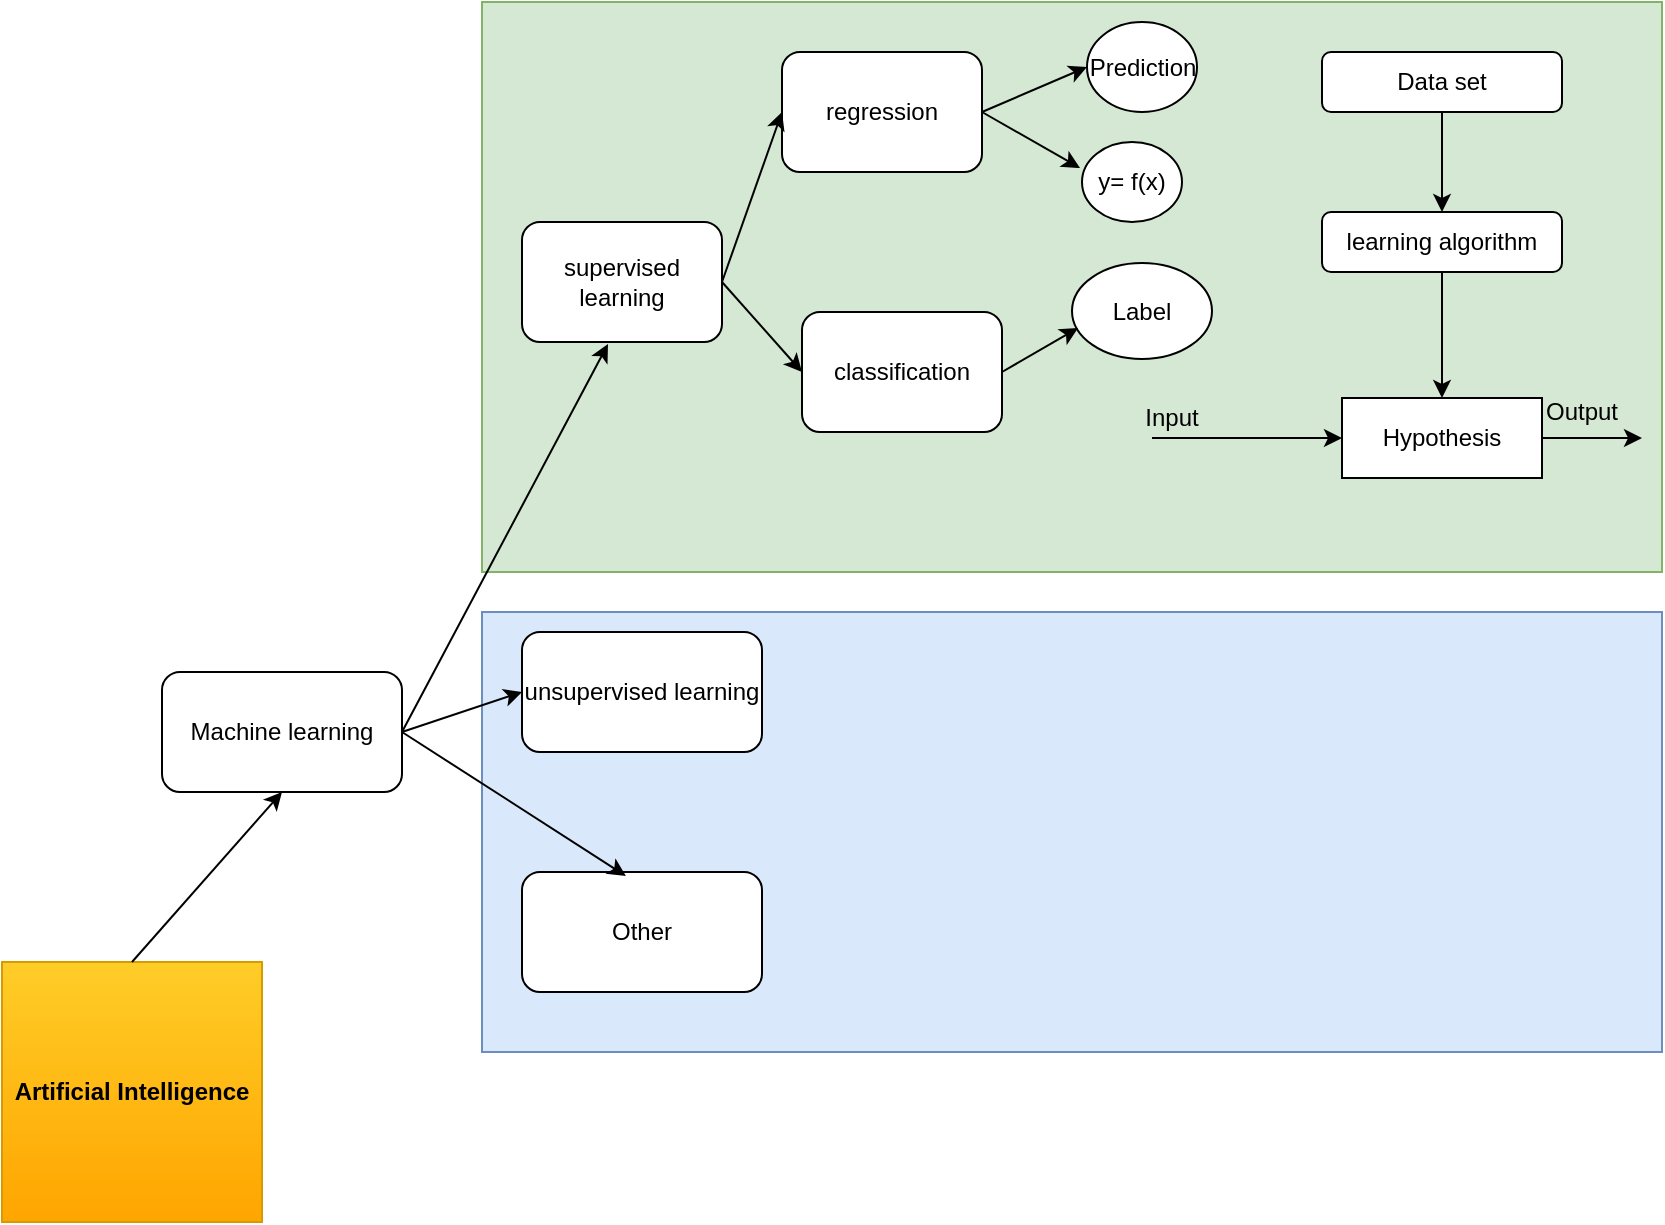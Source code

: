 <mxfile version="14.7.0" type="github">
  <diagram id="r2fq_zGuT858FxEKPzRV" name="Page-1">
    <mxGraphModel dx="1039" dy="654" grid="1" gridSize="10" guides="1" tooltips="1" connect="1" arrows="1" fold="1" page="1" pageScale="1" pageWidth="850" pageHeight="1100" math="0" shadow="0">
      <root>
        <mxCell id="0" />
        <mxCell id="1" parent="0" />
        <mxCell id="HXylfOp5oMyHPqCK17O3-43" value="" style="rounded=0;whiteSpace=wrap;html=1;fillColor=#dae8fc;strokeColor=#6c8ebf;" vertex="1" parent="1">
          <mxGeometry x="250" y="310" width="590" height="220" as="geometry" />
        </mxCell>
        <mxCell id="HXylfOp5oMyHPqCK17O3-33" value="" style="rounded=0;whiteSpace=wrap;html=1;fillColor=#d5e8d4;strokeColor=#82b366;" vertex="1" parent="1">
          <mxGeometry x="250" y="5" width="590" height="285" as="geometry" />
        </mxCell>
        <mxCell id="HXylfOp5oMyHPqCK17O3-1" value="&lt;b&gt;Artificial Intelligence&lt;/b&gt;" style="whiteSpace=wrap;html=1;aspect=fixed;fillColor=#ffcd28;strokeColor=#d79b00;gradientColor=#ffa500;" vertex="1" parent="1">
          <mxGeometry x="10" y="485" width="130" height="130" as="geometry" />
        </mxCell>
        <mxCell id="HXylfOp5oMyHPqCK17O3-2" value="supervised learning" style="rounded=1;whiteSpace=wrap;html=1;" vertex="1" parent="1">
          <mxGeometry x="270" y="115" width="100" height="60" as="geometry" />
        </mxCell>
        <mxCell id="HXylfOp5oMyHPqCK17O3-4" value="unsupervised learning" style="rounded=1;whiteSpace=wrap;html=1;" vertex="1" parent="1">
          <mxGeometry x="270" y="320" width="120" height="60" as="geometry" />
        </mxCell>
        <mxCell id="HXylfOp5oMyHPqCK17O3-5" value="Other" style="rounded=1;whiteSpace=wrap;html=1;" vertex="1" parent="1">
          <mxGeometry x="270" y="440" width="120" height="60" as="geometry" />
        </mxCell>
        <mxCell id="HXylfOp5oMyHPqCK17O3-6" value="regression" style="rounded=1;whiteSpace=wrap;html=1;" vertex="1" parent="1">
          <mxGeometry x="400" y="30" width="100" height="60" as="geometry" />
        </mxCell>
        <mxCell id="HXylfOp5oMyHPqCK17O3-7" value="classification" style="rounded=1;whiteSpace=wrap;html=1;" vertex="1" parent="1">
          <mxGeometry x="410" y="160" width="100" height="60" as="geometry" />
        </mxCell>
        <mxCell id="HXylfOp5oMyHPqCK17O3-8" value="" style="endArrow=classic;html=1;exitX=1;exitY=0.5;exitDx=0;exitDy=0;entryX=0;entryY=0.5;entryDx=0;entryDy=0;" edge="1" parent="1" source="HXylfOp5oMyHPqCK17O3-2" target="HXylfOp5oMyHPqCK17O3-6">
          <mxGeometry width="50" height="50" relative="1" as="geometry">
            <mxPoint x="260" y="80" as="sourcePoint" />
            <mxPoint x="310" y="30" as="targetPoint" />
          </mxGeometry>
        </mxCell>
        <mxCell id="HXylfOp5oMyHPqCK17O3-9" value="" style="endArrow=classic;html=1;exitX=1;exitY=0.5;exitDx=0;exitDy=0;entryX=0;entryY=0.5;entryDx=0;entryDy=0;" edge="1" parent="1" source="HXylfOp5oMyHPqCK17O3-2" target="HXylfOp5oMyHPqCK17O3-7">
          <mxGeometry width="50" height="50" relative="1" as="geometry">
            <mxPoint x="510" y="370" as="sourcePoint" />
            <mxPoint x="400" y="210" as="targetPoint" />
          </mxGeometry>
        </mxCell>
        <mxCell id="HXylfOp5oMyHPqCK17O3-10" value="" style="endArrow=classic;html=1;entryX=0.43;entryY=1.017;entryDx=0;entryDy=0;entryPerimeter=0;" edge="1" parent="1" target="HXylfOp5oMyHPqCK17O3-2">
          <mxGeometry width="50" height="50" relative="1" as="geometry">
            <mxPoint x="210" y="370" as="sourcePoint" />
            <mxPoint x="276" y="110" as="targetPoint" />
          </mxGeometry>
        </mxCell>
        <mxCell id="HXylfOp5oMyHPqCK17O3-11" value="Machine learning" style="rounded=1;whiteSpace=wrap;html=1;" vertex="1" parent="1">
          <mxGeometry x="90" y="340" width="120" height="60" as="geometry" />
        </mxCell>
        <mxCell id="HXylfOp5oMyHPqCK17O3-12" value="" style="endArrow=classic;html=1;exitX=0.5;exitY=0;exitDx=0;exitDy=0;" edge="1" parent="1" source="HXylfOp5oMyHPqCK17O3-1">
          <mxGeometry width="50" height="50" relative="1" as="geometry">
            <mxPoint x="160" y="400" as="sourcePoint" />
            <mxPoint x="150" y="400" as="targetPoint" />
          </mxGeometry>
        </mxCell>
        <mxCell id="HXylfOp5oMyHPqCK17O3-13" value="" style="endArrow=classic;html=1;entryX=0;entryY=0.5;entryDx=0;entryDy=0;exitX=1;exitY=0.5;exitDx=0;exitDy=0;" edge="1" parent="1" source="HXylfOp5oMyHPqCK17O3-11" target="HXylfOp5oMyHPqCK17O3-4">
          <mxGeometry width="50" height="50" relative="1" as="geometry">
            <mxPoint x="290" y="230" as="sourcePoint" />
            <mxPoint x="310" y="300" as="targetPoint" />
          </mxGeometry>
        </mxCell>
        <mxCell id="HXylfOp5oMyHPqCK17O3-14" value="" style="endArrow=classic;html=1;entryX=0.433;entryY=0.033;entryDx=0;entryDy=0;entryPerimeter=0;exitX=1;exitY=0.5;exitDx=0;exitDy=0;" edge="1" parent="1" source="HXylfOp5oMyHPqCK17O3-11" target="HXylfOp5oMyHPqCK17O3-5">
          <mxGeometry width="50" height="50" relative="1" as="geometry">
            <mxPoint x="290" y="230" as="sourcePoint" />
            <mxPoint x="290" y="370" as="targetPoint" />
          </mxGeometry>
        </mxCell>
        <mxCell id="HXylfOp5oMyHPqCK17O3-17" value="" style="endArrow=classic;html=1;exitX=1;exitY=0.5;exitDx=0;exitDy=0;entryX=0;entryY=0.5;entryDx=0;entryDy=0;" edge="1" parent="1" source="HXylfOp5oMyHPqCK17O3-6" target="HXylfOp5oMyHPqCK17O3-18">
          <mxGeometry width="50" height="50" relative="1" as="geometry">
            <mxPoint x="750" y="170" as="sourcePoint" />
            <mxPoint x="760" y="50" as="targetPoint" />
          </mxGeometry>
        </mxCell>
        <mxCell id="HXylfOp5oMyHPqCK17O3-18" value="Prediction" style="ellipse;whiteSpace=wrap;html=1;" vertex="1" parent="1">
          <mxGeometry x="552.5" y="15" width="55" height="45" as="geometry" />
        </mxCell>
        <mxCell id="HXylfOp5oMyHPqCK17O3-19" value="Data set" style="rounded=1;whiteSpace=wrap;html=1;" vertex="1" parent="1">
          <mxGeometry x="670" y="30" width="120" height="30" as="geometry" />
        </mxCell>
        <mxCell id="HXylfOp5oMyHPqCK17O3-20" value="learning algorithm" style="rounded=1;whiteSpace=wrap;html=1;" vertex="1" parent="1">
          <mxGeometry x="670" y="110" width="120" height="30" as="geometry" />
        </mxCell>
        <mxCell id="HXylfOp5oMyHPqCK17O3-22" value="Hypothesis" style="rounded=0;whiteSpace=wrap;html=1;" vertex="1" parent="1">
          <mxGeometry x="680" y="203" width="100" height="40" as="geometry" />
        </mxCell>
        <mxCell id="HXylfOp5oMyHPqCK17O3-23" value="" style="endArrow=classic;html=1;exitX=0.5;exitY=1;exitDx=0;exitDy=0;" edge="1" parent="1" source="HXylfOp5oMyHPqCK17O3-19" target="HXylfOp5oMyHPqCK17O3-20">
          <mxGeometry width="50" height="50" relative="1" as="geometry">
            <mxPoint x="760" y="460" as="sourcePoint" />
            <mxPoint x="810" y="410" as="targetPoint" />
          </mxGeometry>
        </mxCell>
        <mxCell id="HXylfOp5oMyHPqCK17O3-25" value="" style="endArrow=classic;html=1;exitX=0.5;exitY=1;exitDx=0;exitDy=0;entryX=0.5;entryY=0;entryDx=0;entryDy=0;" edge="1" parent="1" source="HXylfOp5oMyHPqCK17O3-20" target="HXylfOp5oMyHPqCK17O3-22">
          <mxGeometry width="50" height="50" relative="1" as="geometry">
            <mxPoint x="660" y="510" as="sourcePoint" />
            <mxPoint x="720" y="310" as="targetPoint" />
          </mxGeometry>
        </mxCell>
        <mxCell id="HXylfOp5oMyHPqCK17O3-28" value="" style="endArrow=classic;html=1;entryX=0;entryY=0.5;entryDx=0;entryDy=0;exitX=0.25;exitY=1;exitDx=0;exitDy=0;" edge="1" parent="1" source="HXylfOp5oMyHPqCK17O3-30" target="HXylfOp5oMyHPqCK17O3-22">
          <mxGeometry width="50" height="50" relative="1" as="geometry">
            <mxPoint x="570" y="330" as="sourcePoint" />
            <mxPoint x="650" y="330" as="targetPoint" />
          </mxGeometry>
        </mxCell>
        <mxCell id="HXylfOp5oMyHPqCK17O3-30" value="Input" style="text;html=1;strokeColor=none;fillColor=none;align=center;verticalAlign=middle;whiteSpace=wrap;rounded=0;" vertex="1" parent="1">
          <mxGeometry x="575" y="203" width="40" height="20" as="geometry" />
        </mxCell>
        <mxCell id="HXylfOp5oMyHPqCK17O3-31" value="" style="endArrow=classic;html=1;entryX=0;entryY=0.5;entryDx=0;entryDy=0;" edge="1" parent="1">
          <mxGeometry width="50" height="50" relative="1" as="geometry">
            <mxPoint x="780" y="223" as="sourcePoint" />
            <mxPoint x="830" y="223" as="targetPoint" />
          </mxGeometry>
        </mxCell>
        <mxCell id="HXylfOp5oMyHPqCK17O3-32" value="Output" style="text;html=1;strokeColor=none;fillColor=none;align=center;verticalAlign=middle;whiteSpace=wrap;rounded=0;" vertex="1" parent="1">
          <mxGeometry x="780" y="200" width="40" height="20" as="geometry" />
        </mxCell>
        <mxCell id="HXylfOp5oMyHPqCK17O3-35" value="Label" style="ellipse;whiteSpace=wrap;html=1;" vertex="1" parent="1">
          <mxGeometry x="545" y="135.5" width="70" height="48" as="geometry" />
        </mxCell>
        <mxCell id="HXylfOp5oMyHPqCK17O3-36" value="" style="endArrow=classic;html=1;exitX=1;exitY=0.5;exitDx=0;exitDy=0;entryX=0.043;entryY=0.677;entryDx=0;entryDy=0;entryPerimeter=0;" edge="1" parent="1" source="HXylfOp5oMyHPqCK17O3-7" target="HXylfOp5oMyHPqCK17O3-35">
          <mxGeometry width="50" height="50" relative="1" as="geometry">
            <mxPoint x="550" y="400" as="sourcePoint" />
            <mxPoint x="600" y="350" as="targetPoint" />
          </mxGeometry>
        </mxCell>
        <mxCell id="HXylfOp5oMyHPqCK17O3-40" value="y= f(x)" style="ellipse;whiteSpace=wrap;html=1;" vertex="1" parent="1">
          <mxGeometry x="550" y="75" width="50" height="40" as="geometry" />
        </mxCell>
        <mxCell id="HXylfOp5oMyHPqCK17O3-41" value="" style="endArrow=classic;html=1;exitX=1;exitY=0.5;exitDx=0;exitDy=0;entryX=-0.02;entryY=0.325;entryDx=0;entryDy=0;entryPerimeter=0;" edge="1" parent="1" source="HXylfOp5oMyHPqCK17O3-6" target="HXylfOp5oMyHPqCK17O3-40">
          <mxGeometry width="50" height="50" relative="1" as="geometry">
            <mxPoint x="640" y="130" as="sourcePoint" />
            <mxPoint x="690" y="80" as="targetPoint" />
          </mxGeometry>
        </mxCell>
      </root>
    </mxGraphModel>
  </diagram>
</mxfile>
